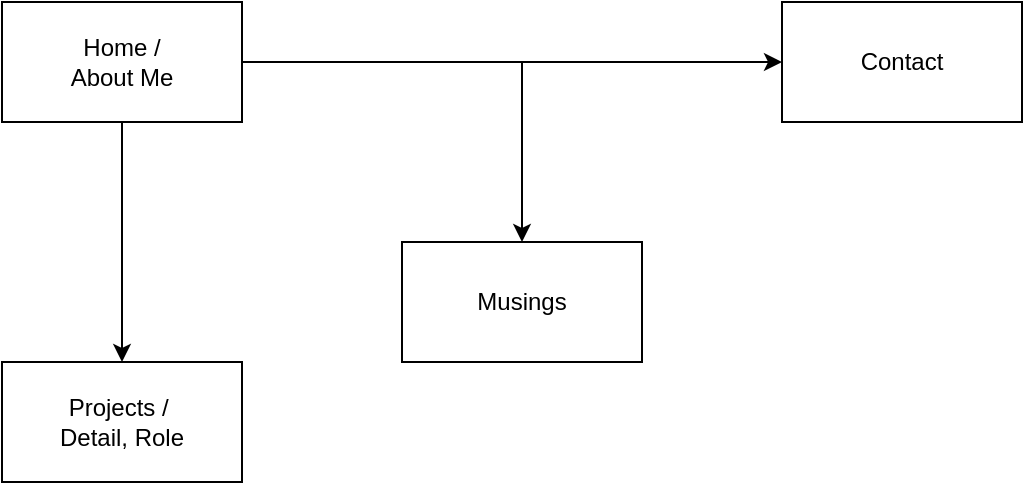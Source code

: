 <mxfile version="20.8.13" type="device"><diagram id="kE6GwCZAksYN-epbZKzR" name="Page-1"><mxGraphModel dx="1050" dy="549" grid="1" gridSize="10" guides="1" tooltips="1" connect="1" arrows="1" fold="1" page="1" pageScale="1" pageWidth="850" pageHeight="1100" math="0" shadow="0"><root><mxCell id="0"/><mxCell id="1" parent="0"/><mxCell id="VlHI1vMtYZQETYO3nMJa-3" value="" style="edgeStyle=orthogonalEdgeStyle;rounded=0;orthogonalLoop=1;jettySize=auto;html=1;" parent="1" source="VlHI1vMtYZQETYO3nMJa-1" target="VlHI1vMtYZQETYO3nMJa-2" edge="1"><mxGeometry relative="1" as="geometry"/></mxCell><mxCell id="VlHI1vMtYZQETYO3nMJa-1" value="Home /&lt;br&gt;About Me" style="rounded=0;whiteSpace=wrap;html=1;" parent="1" vertex="1"><mxGeometry x="80" y="40" width="120" height="60" as="geometry"/></mxCell><mxCell id="VlHI1vMtYZQETYO3nMJa-2" value="Projects /&amp;nbsp;&lt;br&gt;Detail, Role" style="rounded=0;whiteSpace=wrap;html=1;" parent="1" vertex="1"><mxGeometry x="80" y="220" width="120" height="60" as="geometry"/></mxCell><mxCell id="VlHI1vMtYZQETYO3nMJa-4" value="Contact" style="rounded=0;whiteSpace=wrap;html=1;" parent="1" vertex="1"><mxGeometry x="470" y="40" width="120" height="60" as="geometry"/></mxCell><mxCell id="VlHI1vMtYZQETYO3nMJa-7" value="" style="endArrow=classic;html=1;rounded=0;entryX=0;entryY=0.5;entryDx=0;entryDy=0;exitX=1;exitY=0.5;exitDx=0;exitDy=0;" parent="1" source="VlHI1vMtYZQETYO3nMJa-1" target="VlHI1vMtYZQETYO3nMJa-4" edge="1"><mxGeometry width="50" height="50" relative="1" as="geometry"><mxPoint x="340" y="70" as="sourcePoint"/><mxPoint x="450" y="250" as="targetPoint"/><Array as="points"><mxPoint x="340" y="70"/></Array></mxGeometry></mxCell><mxCell id="A7btq5ItJhulPtXbV3AE-1" value="Musings" style="rounded=0;whiteSpace=wrap;html=1;" vertex="1" parent="1"><mxGeometry x="280" y="160" width="120" height="60" as="geometry"/></mxCell><mxCell id="A7btq5ItJhulPtXbV3AE-2" value="" style="endArrow=classic;html=1;rounded=0;entryX=0.5;entryY=0;entryDx=0;entryDy=0;" edge="1" parent="1" target="A7btq5ItJhulPtXbV3AE-1"><mxGeometry width="50" height="50" relative="1" as="geometry"><mxPoint x="340" y="70" as="sourcePoint"/><mxPoint x="450" y="260" as="targetPoint"/></mxGeometry></mxCell></root></mxGraphModel></diagram></mxfile>